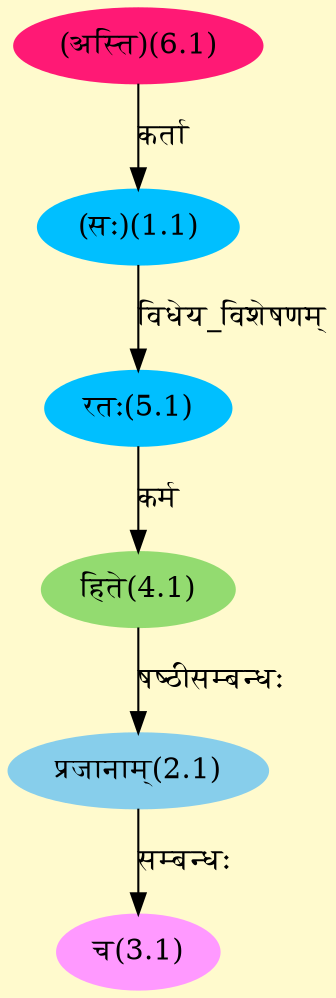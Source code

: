 digraph G{
rankdir=BT;
 compound=true;
 bgcolor="lemonchiffon1";
Node1_1 [style=filled, color="#00BFFF" label = "(सः)(1.1)"]
Node6_1 [style=filled, color="#FF1975" label = "(अस्ति)(6.1)"]
Node2_1 [style=filled, color="#87CEEB" label = "प्रजानाम्(2.1)"]
Node4_1 [style=filled, color="#93DB70" label = "हिते(4.1)"]
Node3_1 [style=filled, color="#FF99FF" label = "च(3.1)"]
Node5_1 [style=filled, color="#00BFFF" label = "रतः(5.1)"]
/* Start of Relations section */

Node1_1 -> Node6_1 [  label="कर्ता"  dir="back" ]
Node2_1 -> Node4_1 [  label="षष्ठीसम्बन्धः"  dir="back" ]
Node3_1 -> Node2_1 [  label="सम्बन्धः"  dir="back" ]
Node4_1 -> Node5_1 [  label="कर्म"  dir="back" ]
Node5_1 -> Node1_1 [  label="विधेय_विशेषणम्"  dir="back" ]
}
